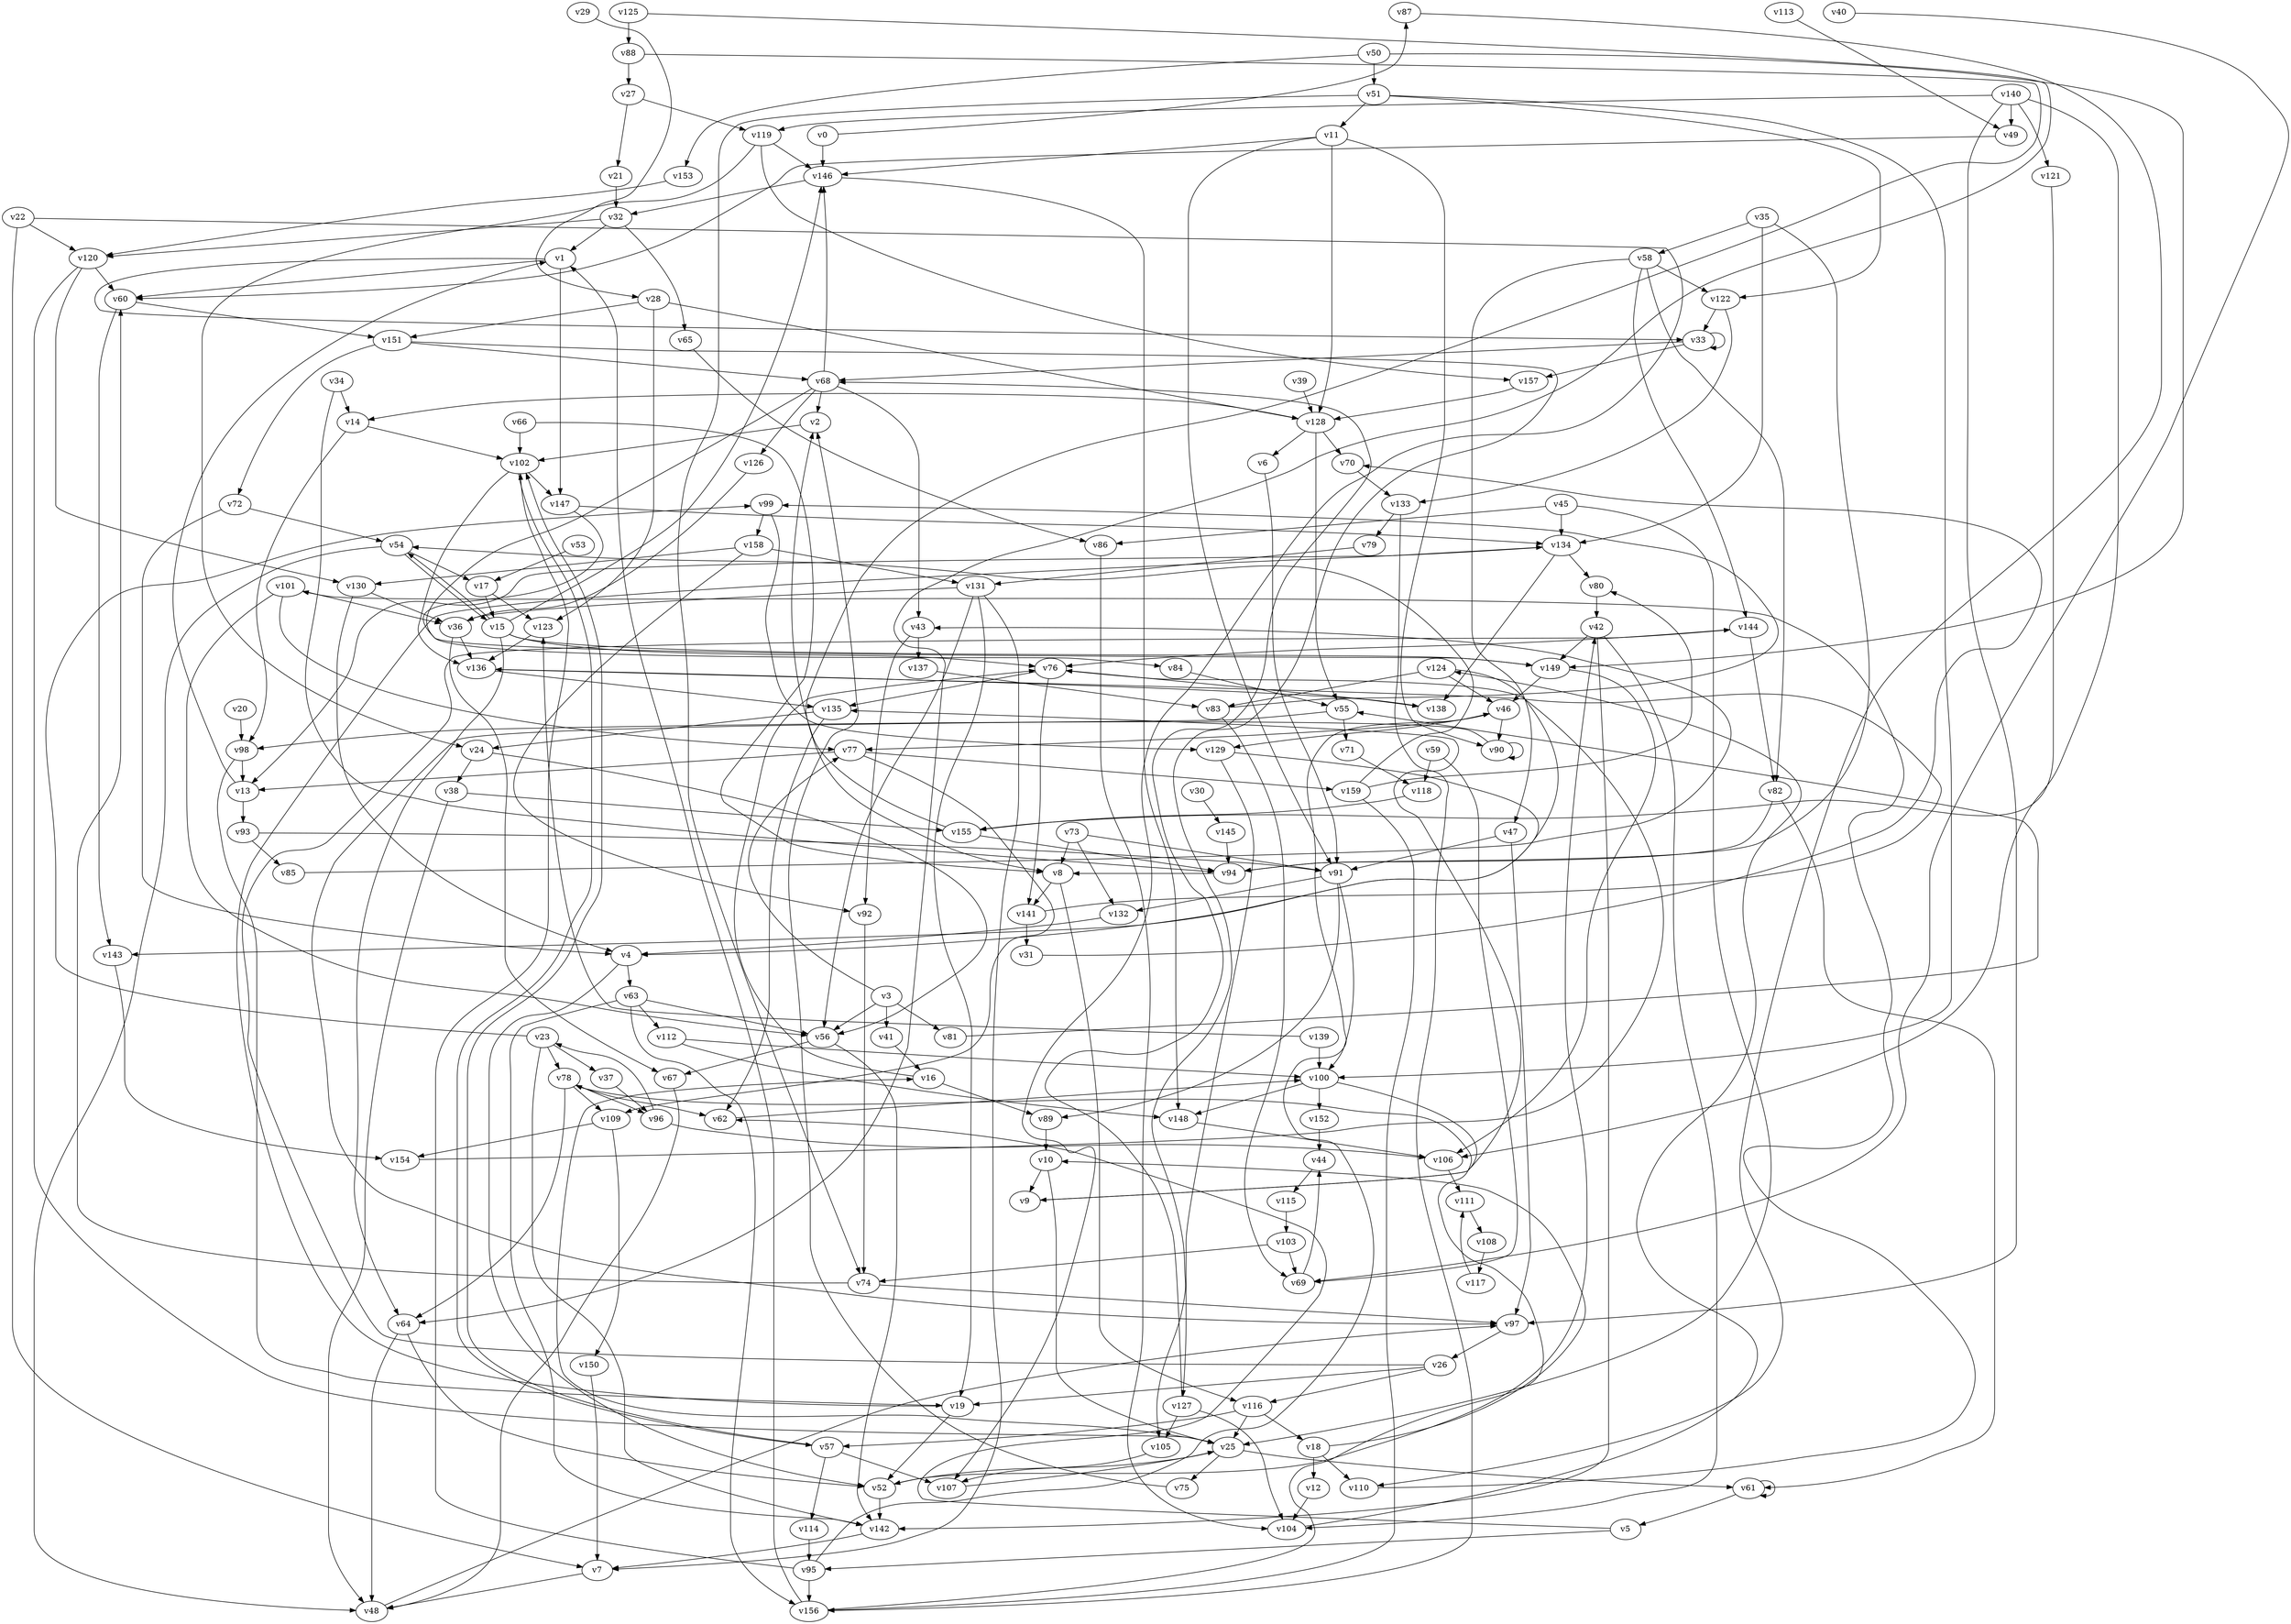 // Benchmark game 226 - 160 vertices
// time_bound: 24
// targets: v150
digraph G {
    v0 [name="v0", player=1];
    v1 [name="v1", player=1];
    v2 [name="v2", player=0];
    v3 [name="v3", player=0];
    v4 [name="v4", player=1];
    v5 [name="v5", player=1];
    v6 [name="v6", player=0];
    v7 [name="v7", player=0];
    v8 [name="v8", player=1];
    v9 [name="v9", player=1];
    v10 [name="v10", player=1];
    v11 [name="v11", player=1];
    v12 [name="v12", player=1];
    v13 [name="v13", player=1];
    v14 [name="v14", player=0];
    v15 [name="v15", player=0];
    v16 [name="v16", player=1];
    v17 [name="v17", player=0];
    v18 [name="v18", player=0];
    v19 [name="v19", player=0];
    v20 [name="v20", player=1];
    v21 [name="v21", player=0];
    v22 [name="v22", player=1];
    v23 [name="v23", player=1];
    v24 [name="v24", player=0];
    v25 [name="v25", player=1];
    v26 [name="v26", player=1];
    v27 [name="v27", player=0];
    v28 [name="v28", player=0];
    v29 [name="v29", player=0];
    v30 [name="v30", player=0];
    v31 [name="v31", player=0];
    v32 [name="v32", player=0];
    v33 [name="v33", player=1];
    v34 [name="v34", player=1];
    v35 [name="v35", player=1];
    v36 [name="v36", player=1];
    v37 [name="v37", player=0];
    v38 [name="v38", player=0];
    v39 [name="v39", player=1];
    v40 [name="v40", player=1];
    v41 [name="v41", player=0];
    v42 [name="v42", player=1];
    v43 [name="v43", player=0];
    v44 [name="v44", player=0];
    v45 [name="v45", player=1];
    v46 [name="v46", player=1];
    v47 [name="v47", player=0];
    v48 [name="v48", player=0];
    v49 [name="v49", player=1];
    v50 [name="v50", player=1];
    v51 [name="v51", player=1];
    v52 [name="v52", player=1];
    v53 [name="v53", player=1];
    v54 [name="v54", player=0];
    v55 [name="v55", player=0];
    v56 [name="v56", player=1];
    v57 [name="v57", player=0];
    v58 [name="v58", player=1];
    v59 [name="v59", player=1];
    v60 [name="v60", player=0];
    v61 [name="v61", player=1];
    v62 [name="v62", player=1];
    v63 [name="v63", player=1];
    v64 [name="v64", player=1];
    v65 [name="v65", player=1];
    v66 [name="v66", player=1];
    v67 [name="v67", player=1];
    v68 [name="v68", player=1];
    v69 [name="v69", player=0];
    v70 [name="v70", player=0];
    v71 [name="v71", player=0];
    v72 [name="v72", player=1];
    v73 [name="v73", player=1];
    v74 [name="v74", player=1];
    v75 [name="v75", player=1];
    v76 [name="v76", player=0];
    v77 [name="v77", player=0];
    v78 [name="v78", player=1];
    v79 [name="v79", player=0];
    v80 [name="v80", player=0];
    v81 [name="v81", player=1];
    v82 [name="v82", player=1];
    v83 [name="v83", player=1];
    v84 [name="v84", player=0];
    v85 [name="v85", player=0];
    v86 [name="v86", player=1];
    v87 [name="v87", player=0];
    v88 [name="v88", player=0];
    v89 [name="v89", player=1];
    v90 [name="v90", player=0];
    v91 [name="v91", player=1];
    v92 [name="v92", player=1];
    v93 [name="v93", player=0];
    v94 [name="v94", player=0];
    v95 [name="v95", player=0];
    v96 [name="v96", player=0];
    v97 [name="v97", player=1];
    v98 [name="v98", player=1];
    v99 [name="v99", player=1];
    v100 [name="v100", player=0];
    v101 [name="v101", player=0];
    v102 [name="v102", player=0];
    v103 [name="v103", player=0];
    v104 [name="v104", player=0];
    v105 [name="v105", player=1];
    v106 [name="v106", player=0];
    v107 [name="v107", player=1];
    v108 [name="v108", player=1];
    v109 [name="v109", player=0];
    v110 [name="v110", player=1];
    v111 [name="v111", player=1];
    v112 [name="v112", player=1];
    v113 [name="v113", player=0];
    v114 [name="v114", player=0];
    v115 [name="v115", player=0];
    v116 [name="v116", player=1];
    v117 [name="v117", player=1];
    v118 [name="v118", player=1];
    v119 [name="v119", player=0];
    v120 [name="v120", player=0];
    v121 [name="v121", player=0];
    v122 [name="v122", player=0];
    v123 [name="v123", player=1];
    v124 [name="v124", player=1];
    v125 [name="v125", player=0];
    v126 [name="v126", player=1];
    v127 [name="v127", player=0];
    v128 [name="v128", player=1];
    v129 [name="v129", player=0];
    v130 [name="v130", player=1];
    v131 [name="v131", player=0];
    v132 [name="v132", player=1];
    v133 [name="v133", player=0];
    v134 [name="v134", player=0];
    v135 [name="v135", player=0];
    v136 [name="v136", player=0];
    v137 [name="v137", player=0];
    v138 [name="v138", player=1];
    v139 [name="v139", player=1];
    v140 [name="v140", player=1];
    v141 [name="v141", player=1];
    v142 [name="v142", player=0];
    v143 [name="v143", player=0];
    v144 [name="v144", player=0];
    v145 [name="v145", player=0];
    v146 [name="v146", player=1];
    v147 [name="v147", player=1];
    v148 [name="v148", player=1];
    v149 [name="v149", player=0];
    v150 [name="v150", player=0, target=1];
    v151 [name="v151", player=0];
    v152 [name="v152", player=1];
    v153 [name="v153", player=0];
    v154 [name="v154", player=1];
    v155 [name="v155", player=1];
    v156 [name="v156", player=0];
    v157 [name="v157", player=1];
    v158 [name="v158", player=0];
    v159 [name="v159", player=1];

    v0 -> v87 [constraint="t mod 3 == 0"];
    v1 -> v33 [constraint="t < 11"];
    v2 -> v102;
    v3 -> v77 [constraint="t >= 5"];
    v4 -> v63;
    v5 -> v62 [constraint="t >= 1"];
    v6 -> v91;
    v7 -> v48;
    v8 -> v116;
    v9 -> v135 [constraint="t >= 2"];
    v10 -> v9;
    v11 -> v90;
    v12 -> v104;
    v13 -> v93;
    v14 -> v98;
    v15 -> v76;
    v16 -> v76 [constraint="t >= 1"];
    v17 -> v123;
    v18 -> v10 [constraint="t mod 2 == 0"];
    v19 -> v134 [constraint="t >= 3"];
    v20 -> v98;
    v21 -> v32;
    v22 -> v107 [constraint="t >= 5"];
    v23 -> v99 [constraint="t < 11"];
    v24 -> v56 [constraint="t mod 5 == 2"];
    v25 -> v16 [constraint="t < 13"];
    v26 -> v144 [constraint="t < 6"];
    v27 -> v119;
    v28 -> v128;
    v29 -> v28 [constraint="t mod 4 == 1"];
    v30 -> v145;
    v31 -> v70 [constraint="t mod 3 == 0"];
    v32 -> v1;
    v33 -> v33;
    v34 -> v14;
    v35 -> v58;
    v36 -> v67;
    v37 -> v96 [constraint="t mod 4 == 0"];
    v38 -> v155;
    v39 -> v128;
    v40 -> v69 [constraint="t >= 2"];
    v41 -> v16;
    v42 -> v149;
    v43 -> v137;
    v44 -> v115;
    v45 -> v86;
    v46 -> v90;
    v47 -> v91;
    v48 -> v97 [constraint="t >= 5"];
    v49 -> v60 [constraint="t >= 1"];
    v50 -> v153;
    v51 -> v74;
    v52 -> v42;
    v53 -> v17;
    v54 -> v15;
    v55 -> v97 [constraint="t < 5"];
    v56 -> v67;
    v57 -> v107;
    v58 -> v47;
    v59 -> v69;
    v60 -> v151;
    v61 -> v61;
    v62 -> v100 [constraint="t mod 5 == 2"];
    v63 -> v142;
    v64 -> v48;
    v65 -> v86;
    v66 -> v8 [constraint="t mod 5 == 1"];
    v67 -> v48;
    v68 -> v149 [constraint="t >= 4"];
    v69 -> v44;
    v70 -> v133;
    v71 -> v118;
    v72 -> v4;
    v73 -> v132;
    v74 -> v97;
    v75 -> v2;
    v76 -> v138;
    v77 -> v109 [constraint="t >= 4"];
    v78 -> v109;
    v79 -> v131;
    v80 -> v42;
    v81 -> v55 [constraint="t >= 4"];
    v82 -> v94;
    v83 -> v99 [constraint="t >= 3"];
    v84 -> v55;
    v85 -> v43 [constraint="t mod 3 == 2"];
    v86 -> v104;
    v87 -> v110 [constraint="t >= 1"];
    v88 -> v8 [constraint="t mod 4 == 3"];
    v89 -> v10;
    v90 -> v98 [constraint="t >= 4"];
    v91 -> v89;
    v92 -> v74;
    v93 -> v91;
    v94 -> v8 [constraint="t < 8"];
    v95 -> v46 [constraint="t mod 2 == 0"];
    v96 -> v23;
    v97 -> v26;
    v98 -> v19;
    v99 -> v129;
    v100 -> v9 [constraint="t >= 5"];
    v101 -> v77;
    v102 -> v136;
    v103 -> v69;
    v104 -> v124 [constraint="t < 6"];
    v105 -> v107;
    v106 -> v111;
    v107 -> v25 [constraint="t >= 3"];
    v108 -> v117;
    v109 -> v150;
    v110 -> v101 [constraint="t mod 4 == 1"];
    v111 -> v108;
    v112 -> v148;
    v113 -> v49 [constraint="t mod 3 == 0"];
    v114 -> v95;
    v115 -> v103;
    v116 -> v57;
    v117 -> v111;
    v118 -> v155;
    v119 -> v24;
    v120 -> v130;
    v121 -> v155;
    v122 -> v133;
    v123 -> v136;
    v124 -> v4;
    v125 -> v64 [constraint="t >= 2"];
    v126 -> v36;
    v127 -> v68 [constraint="t mod 5 == 0"];
    v128 -> v14 [constraint="t >= 4"];
    v129 -> v143 [constraint="t >= 4"];
    v130 -> v4;
    v131 -> v19;
    v132 -> v4;
    v133 -> v156;
    v134 -> v13 [constraint="t < 12"];
    v135 -> v24;
    v136 -> v135;
    v137 -> v83;
    v138 -> v136 [constraint="t >= 4"];
    v139 -> v123 [constraint="t < 14"];
    v140 -> v121;
    v141 -> v136 [constraint="t >= 1"];
    v142 -> v7;
    v143 -> v154;
    v144 -> v82;
    v145 -> v94;
    v146 -> v32;
    v147 -> v84 [constraint="t >= 1"];
    v148 -> v106;
    v149 -> v106;
    v150 -> v7;
    v151 -> v105 [constraint="t >= 2"];
    v152 -> v44;
    v153 -> v120;
    v154 -> v76 [constraint="t < 13"];
    v155 -> v94;
    v156 -> v78 [constraint="t < 7"];
    v157 -> v128;
    v158 -> v92 [constraint="t mod 5 == 4"];
    v159 -> v54 [constraint="t < 11"];
    v25 -> v61;
    v82 -> v61;
    v77 -> v159;
    v57 -> v102;
    v139 -> v100;
    v3 -> v41;
    v140 -> v49;
    v0 -> v146;
    v96 -> v106;
    v116 -> v25;
    v42 -> v104;
    v26 -> v116;
    v11 -> v146;
    v134 -> v138;
    v147 -> v134;
    v54 -> v48;
    v140 -> v97;
    v19 -> v52;
    v58 -> v144;
    v68 -> v2;
    v3 -> v56;
    v46 -> v77;
    v61 -> v5;
    v144 -> v76;
    v33 -> v68;
    v11 -> v91;
    v158 -> v131;
    v151 -> v68;
    v1 -> v60;
    v159 -> v156;
    v13 -> v1;
    v74 -> v60;
    v25 -> v52;
    v91 -> v100;
    v124 -> v46;
    v16 -> v89;
    v151 -> v72;
    v122 -> v33;
    v76 -> v135;
    v149 -> v46;
    v125 -> v88;
    v135 -> v62;
    v131 -> v56;
    v73 -> v91;
    v102 -> v57;
    v51 -> v11;
    v120 -> v60;
    v88 -> v27;
    v98 -> v13;
    v45 -> v134;
    v95 -> v156;
    v66 -> v102;
    v119 -> v157;
    v10 -> v25;
    v119 -> v146;
    v127 -> v104;
    v159 -> v80;
    v127 -> v105;
    v130 -> v36;
    v34 -> v94;
    v58 -> v122;
    v68 -> v126;
    v50 -> v149;
    v26 -> v19;
    v50 -> v51;
    v25 -> v75;
    v146 -> v148;
    v47 -> v97;
    v46 -> v129;
    v56 -> v142;
    v63 -> v112;
    v28 -> v151;
    v11 -> v128;
    v42 -> v142;
    v156 -> v1;
    v38 -> v48;
    v91 -> v132;
    v109 -> v154;
    v1 -> v147;
    v8 -> v141;
    v63 -> v156;
    v116 -> v18;
    v35 -> v94;
    v43 -> v92;
    v68 -> v43;
    v18 -> v110;
    v23 -> v37;
    v22 -> v120;
    v95 -> v102;
    v131 -> v7;
    v64 -> v52;
    v63 -> v56;
    v78 -> v96;
    v128 -> v6;
    v77 -> v13;
    v141 -> v31;
    v51 -> v100;
    v83 -> v69;
    v155 -> v2;
    v103 -> v74;
    v73 -> v8;
    v76 -> v141;
    v72 -> v54;
    v78 -> v62;
    v101 -> v36;
    v112 -> v100;
    v18 -> v12;
    v5 -> v95;
    v51 -> v122;
    v57 -> v114;
    v124 -> v83;
    v140 -> v119;
    v15 -> v146;
    v23 -> v142;
    v54 -> v17;
    v22 -> v7;
    v100 -> v148;
    v36 -> v136;
    v60 -> v143;
    v23 -> v78;
    v4 -> v52;
    v99 -> v158;
    v3 -> v81;
    v90 -> v90;
    v93 -> v85;
    v78 -> v64;
    v52 -> v142;
    v33 -> v157;
    v128 -> v70;
    v15 -> v149;
    v58 -> v82;
    v14 -> v102;
    v15 -> v64;
    v27 -> v21;
    v128 -> v55;
    v68 -> v146;
    v140 -> v106;
    v131 -> v36;
    v17 -> v15;
    v100 -> v152;
    v134 -> v80;
    v32 -> v120;
    v129 -> v127;
    v120 -> v25;
    v35 -> v134;
    v102 -> v147;
    v24 -> v38;
    v158 -> v130;
    v101 -> v56;
    v32 -> v65;
    v28 -> v123;
    v59 -> v118;
    v133 -> v79;
    v15 -> v54;
    v55 -> v71;
    v45 -> v25;
}
